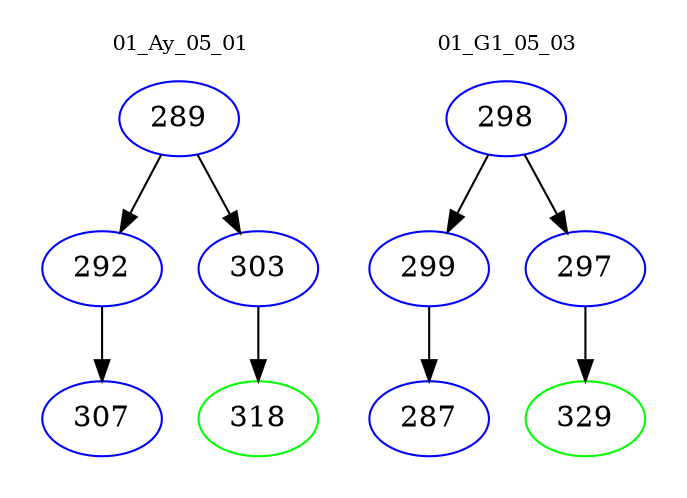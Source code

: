 digraph{
subgraph cluster_0 {
color = white
label = "01_Ay_05_01";
fontsize=10;
T0_289 [label="289", color="blue"]
T0_289 -> T0_292 [color="black"]
T0_292 [label="292", color="blue"]
T0_292 -> T0_307 [color="black"]
T0_307 [label="307", color="blue"]
T0_289 -> T0_303 [color="black"]
T0_303 [label="303", color="blue"]
T0_303 -> T0_318 [color="black"]
T0_318 [label="318", color="green"]
}
subgraph cluster_1 {
color = white
label = "01_G1_05_03";
fontsize=10;
T1_298 [label="298", color="blue"]
T1_298 -> T1_299 [color="black"]
T1_299 [label="299", color="blue"]
T1_299 -> T1_287 [color="black"]
T1_287 [label="287", color="blue"]
T1_298 -> T1_297 [color="black"]
T1_297 [label="297", color="blue"]
T1_297 -> T1_329 [color="black"]
T1_329 [label="329", color="green"]
}
}
